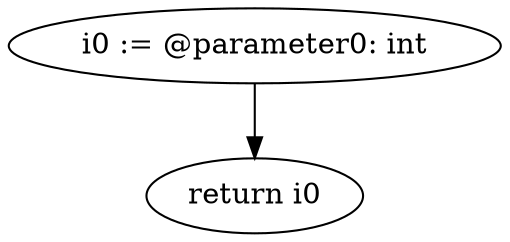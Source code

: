 digraph "unitGraph" {
    "i0 := @parameter0: int"
    "return i0"
    "i0 := @parameter0: int"->"return i0";
}

